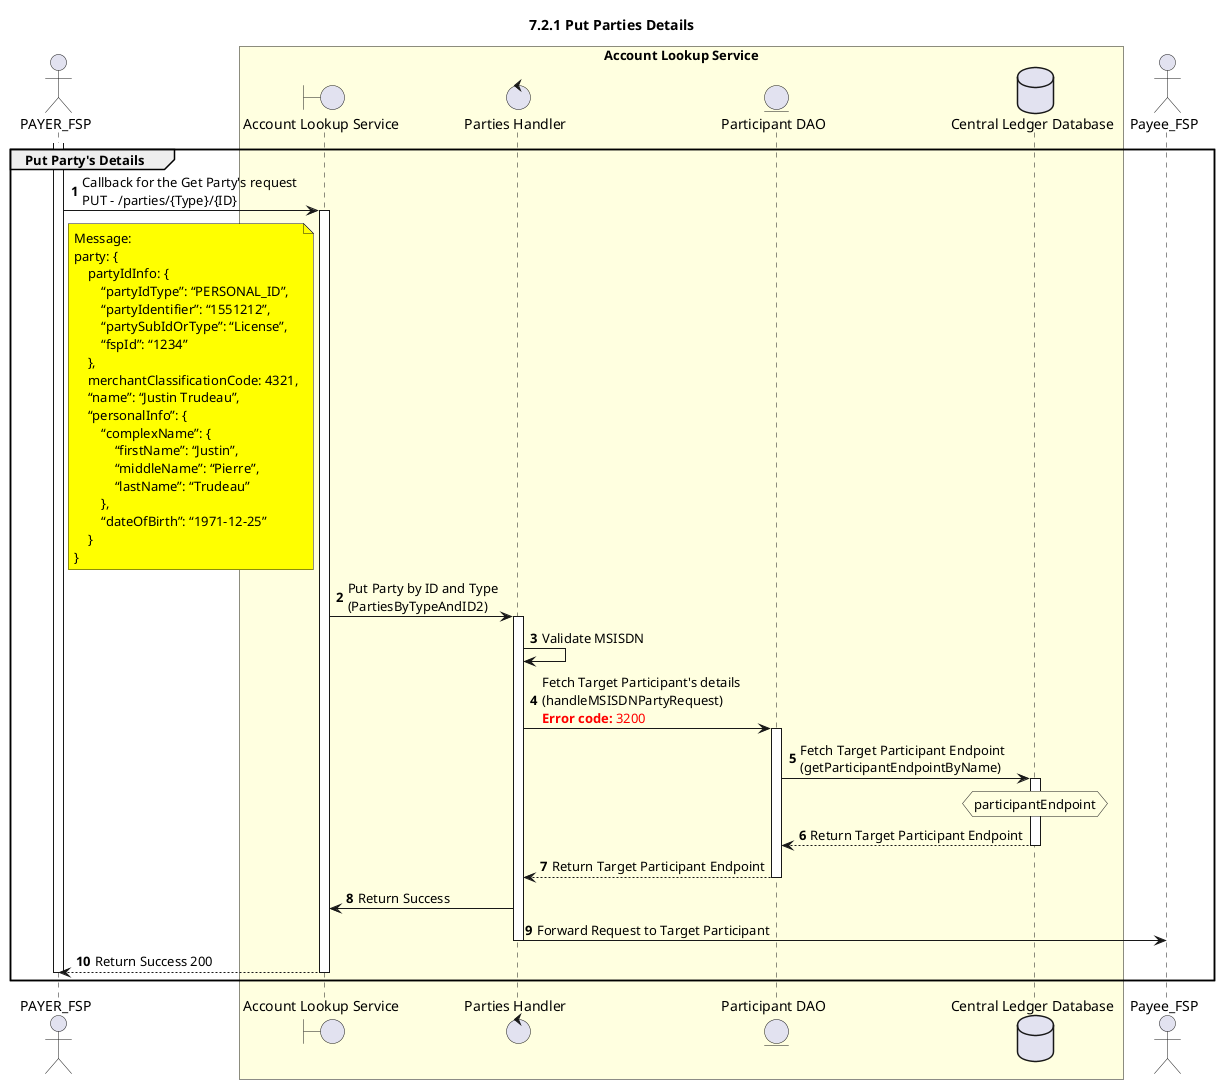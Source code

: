 /'*****
 License
 --------------
 Copyright © 2017 Bill & Melinda Gates Foundation
 The Mojaloop files are made available by the Bill & Melinda Gates Foundation under the Apache License, Version 2.0 (the "License") and you may not use these files except in compliance with the License. You may obtain a copy of the License at
 http://www.apache.org/licenses/LICENSE-2.0
 Unless required by applicable law or agreed to in writing, the Mojaloop files are distributed on an "AS IS" BASIS, WITHOUT WARRANTIES OR CONDITIONS OF ANY KIND, either express or implied. See the License for the specific language governing permissions and limitations under the License.
 Contributors
 --------------
 This is the official list of the Mojaloop project contributors for this file.
 Names of the original copyright holders (individuals or organizations)
 should be listed with a '*' in the first column. People who have
 contributed from an organization can be listed under the organization
 that actually holds the copyright for their contributions (see the
 Gates Foundation organization for an example). Those individuals should have
 their names indented and be marked with a '-'. Email address can be added
 optionally within square brackets <email>.
 * Gates Foundation
 - Name Surname <name.surname@gatesfoundation.com>

 * Rajiv Mothilal <rajiv.mothilal@modusbox.com>
 --------------
 ******'/


@startuml
' declate title
title 7.2.1 Put Parties Details

autonumber
' Actor Keys:
' boundary - APIs/Interfaces, etc
' entity - Database Access Objects
' database - Database Persistance Store

' declare actors
actor "PAYER_FSP" as PAYER_FSP
boundary "Account Lookup Service" as ALS
control "Parties Handler" as PARTIES_HANDLER
entity "Account Lookup Service API" as ALS
entity "Participant DAO" as PARTICIPANT_DAO
database "Central Ledger Database" as DB
actor "Payee_FSP" as PAYEE_FSP

box "Account Lookup Service" #LightYellow
participant ALS
participant PARTIES_HANDLER
participant PARTICIPANT_DAO
participant DB
end box

participant PAYEE_FSP

' start flow

activate PAYER_FSP
group Put Party's Details
    PAYER_FSP -> ALS: Callback for the Get Party's request   \nPUT - /parties/{Type}/{ID}
    note right of PAYER_FSP #yellow
        Message:
        party: {
            partyIdInfo: {
                “partyIdType”: “PERSONAL_ID”,
                “partyIdentifier”: “1551212”,
                “partySubIdOrType”: “License”,
                “fspId”: “1234”
            },
            merchantClassificationCode: 4321,
            “name”: “Justin Trudeau”,
            “personalInfo”: {
                “complexName”: {
                    “firstName”: “Justin”,
                    “middleName”: “Pierre”,
                    “lastName”: “Trudeau”
                },
                “dateOfBirth”: “1971-12-25”
            }
        }
    end note
    activate ALS
    ALS -> PARTIES_HANDLER: Put Party by ID and Type \n(PartiesByTypeAndID2)
    activate PARTIES_HANDLER
    PARTIES_HANDLER ->PARTIES_HANDLER: Validate MSISDN
    PARTIES_HANDLER ->PARTICIPANT_DAO: Fetch Target Participant's details \n(handleMSISDNPartyRequest)\n<color #FF0000><b>Error code:</b> 3200</color>
    activate PARTICIPANT_DAO
    PARTICIPANT_DAO -> DB: Fetch Target Participant Endpoint \n(getParticipantEndpointByName)
    activate DB
    hnote over DB #lightyellow
        participantEndpoint
    end note
    DB --> PARTICIPANT_DAO: Return Target Participant Endpoint
    deactivate DB
    PARTICIPANT_DAO --> PARTIES_HANDLER: Return Target Participant Endpoint
    deactivate PARTICIPANT_DAO
    PARTIES_HANDLER -> ALS: Return Success
    PARTIES_HANDLER -> PAYEE_FSP: Forward Request to Target Participant
    deactivate PARTIES_HANDLER
    ALS -->PAYER_FSP: Return Success 200
    deactivate ALS
    deactivate PAYER_FSP
end
@enduml
